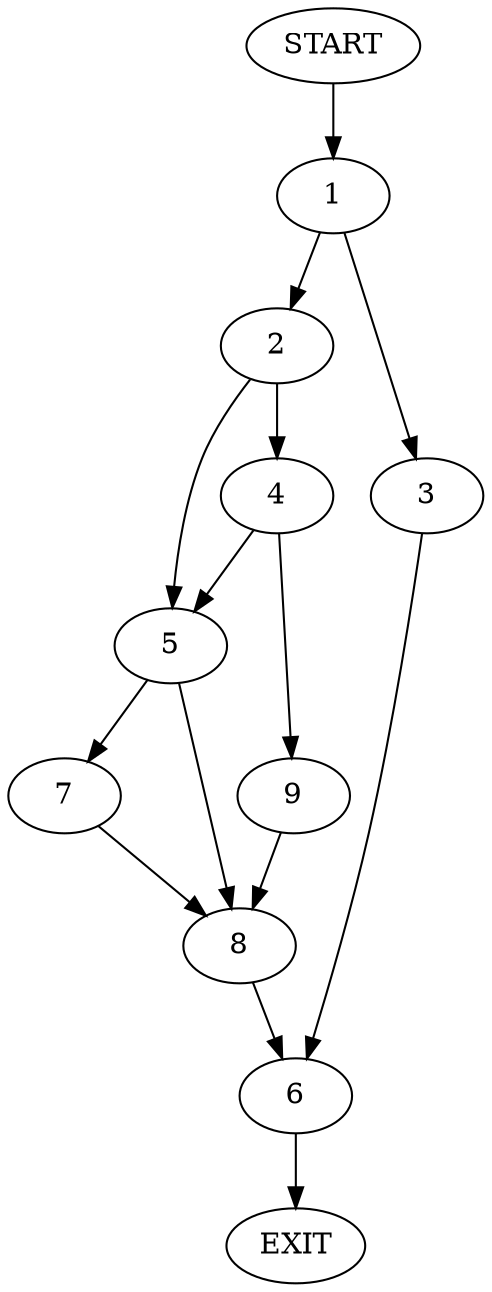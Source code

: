 digraph {
0 [label="START"]
10 [label="EXIT"]
0 -> 1
1 -> 2
1 -> 3
2 -> 4
2 -> 5
3 -> 6
5 -> 7
5 -> 8
4 -> 5
4 -> 9
9 -> 8
8 -> 6
7 -> 8
6 -> 10
}
